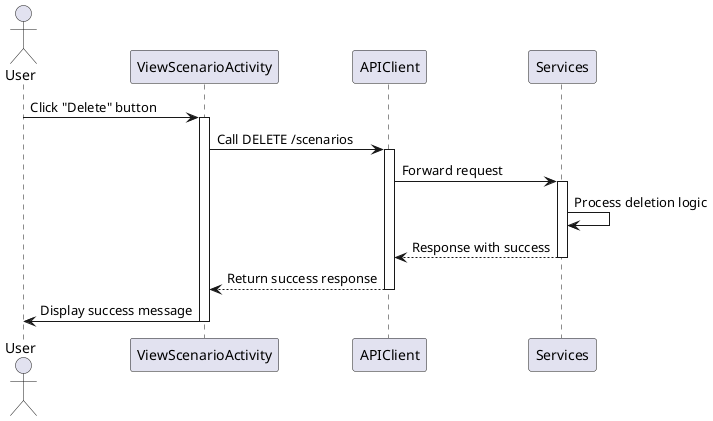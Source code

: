 @startuml DeleteScenarioSequenceDiagram

actor User
participant ViewScenarioActivity
participant APIClient
participant Services

User -> ViewScenarioActivity : Click "Delete" button
activate ViewScenarioActivity
ViewScenarioActivity -> APIClient : Call DELETE /scenarios
activate APIClient
APIClient -> Services : Forward request
activate Services
Services -> Services : Process deletion logic
Services --> APIClient : Response with success
deactivate Services
APIClient --> ViewScenarioActivity : Return success response
deactivate APIClient
ViewScenarioActivity -> User : Display success message
deactivate ViewScenarioActivity

@enduml
